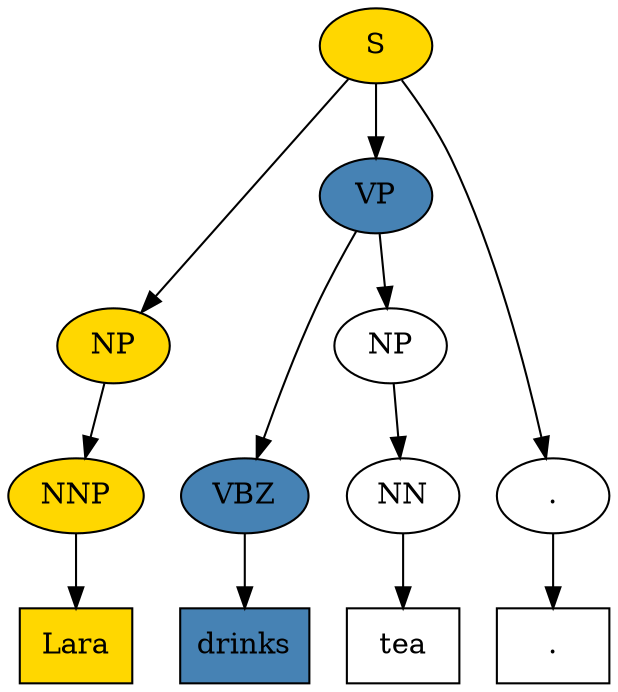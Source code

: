 digraph PropTree{
N139892662811728 [label="S" style=filled fillcolor=gold]
N139892662811616 [label="NP"  style=filled fillcolor=gold]
N139892662812232 [label="NNP" style=filled fillcolor=gold]
T0 [shape=box, label="Lara" style=filled fillcolor=gold]
N139892662812176 [label="VP" style=filled fillcolor=steelblue]
N139892662812288 [label="VBZ" style=filled fillcolor=steelblue]
T1 [shape=box, label="drinks" style=filled fillcolor=steelblue]
N139892662812344 [label="NP"]
N139892662812456 [label="NN"]
T2 [shape=box, label="tea"]
N139892662812120 [label="."]
T3 [shape=box, label="."]
N139892662811728 -> N139892662811616
N139892662811616 -> N139892662812232
N139892662812232 -> T0
N139892662811728 -> N139892662812176
N139892662812176 -> N139892662812288
N139892662812288 -> T1
N139892662812176 -> N139892662812344
N139892662812344 -> N139892662812456
N139892662812456 -> T2
N139892662811728 -> N139892662812120
N139892662812120 -> T3
{ rank=same; N139892662812232, N139892662812288, N139892662812456, N139892662812120}
{ rank=same; T0, T1, T2, T3}
}
